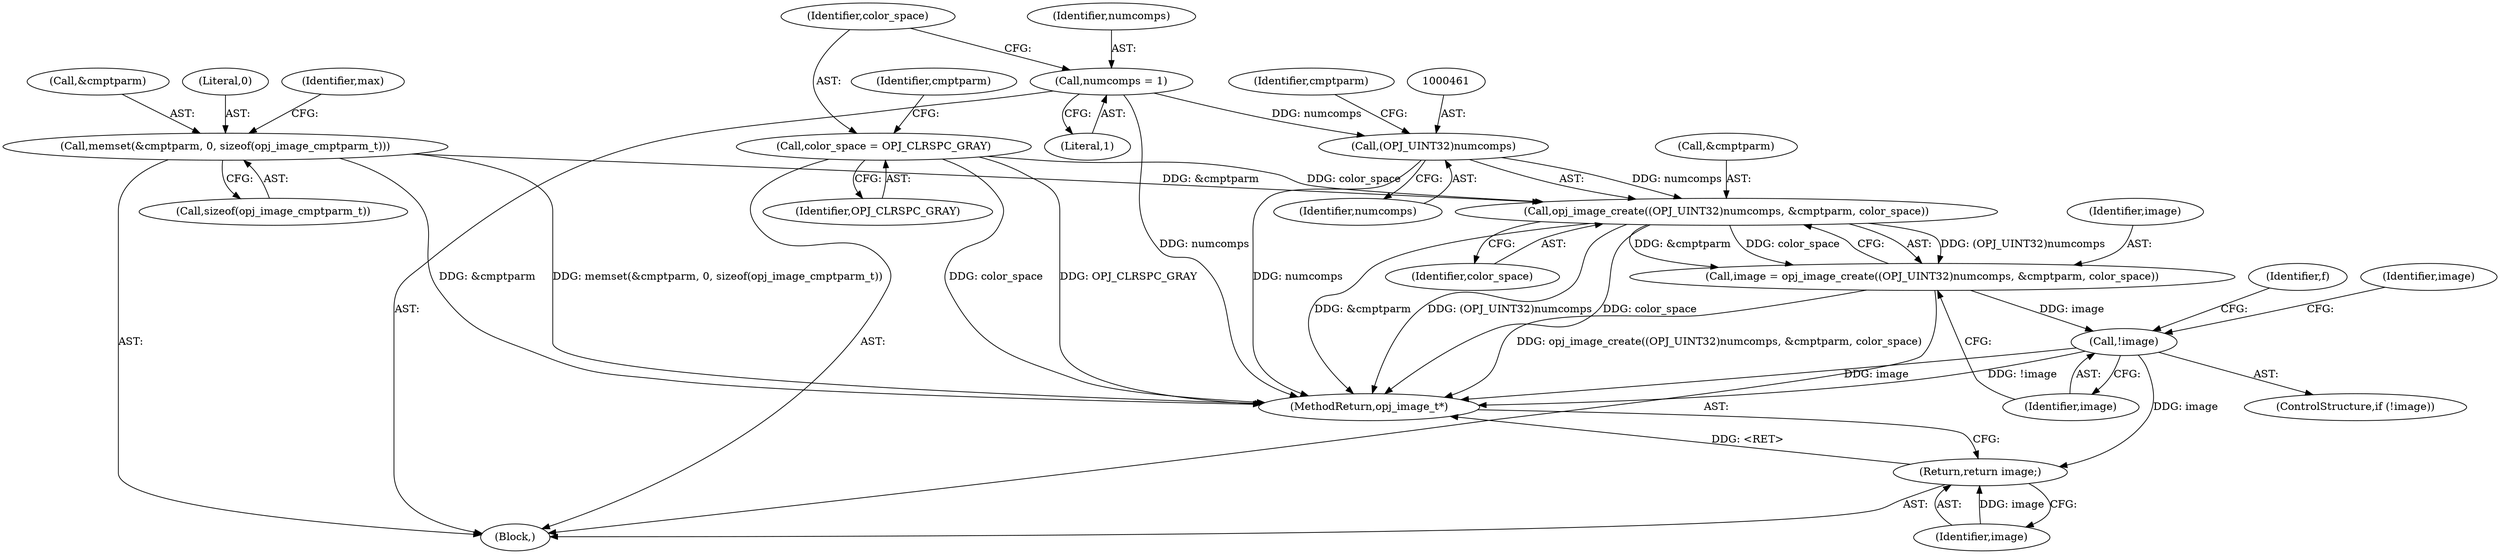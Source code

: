digraph "0_openjpeg_e5285319229a5d77bf316bb0d3a6cbd3cb8666d9@API" {
"1000459" [label="(Call,opj_image_create((OPJ_UINT32)numcomps, &cmptparm, color_space))"];
"1000460" [label="(Call,(OPJ_UINT32)numcomps)"];
"1000139" [label="(Call,numcomps = 1)"];
"1000145" [label="(Call,memset(&cmptparm, 0, sizeof(opj_image_cmptparm_t)))"];
"1000142" [label="(Call,color_space = OPJ_CLRSPC_GRAY)"];
"1000457" [label="(Call,image = opj_image_create((OPJ_UINT32)numcomps, &cmptparm, color_space))"];
"1000467" [label="(Call,!image)"];
"1000663" [label="(Return,return image;)"];
"1000459" [label="(Call,opj_image_create((OPJ_UINT32)numcomps, &cmptparm, color_space))"];
"1000457" [label="(Call,image = opj_image_create((OPJ_UINT32)numcomps, &cmptparm, color_space))"];
"1000146" [label="(Call,&cmptparm)"];
"1000142" [label="(Call,color_space = OPJ_CLRSPC_GRAY)"];
"1000108" [label="(Block,)"];
"1000465" [label="(Identifier,color_space)"];
"1000664" [label="(Identifier,image)"];
"1000148" [label="(Literal,0)"];
"1000140" [label="(Identifier,numcomps)"];
"1000143" [label="(Identifier,color_space)"];
"1000458" [label="(Identifier,image)"];
"1000464" [label="(Identifier,cmptparm)"];
"1000468" [label="(Identifier,image)"];
"1000471" [label="(Identifier,f)"];
"1000149" [label="(Call,sizeof(opj_image_cmptparm_t))"];
"1000466" [label="(ControlStructure,if (!image))"];
"1000141" [label="(Literal,1)"];
"1000462" [label="(Identifier,numcomps)"];
"1000467" [label="(Call,!image)"];
"1000463" [label="(Call,&cmptparm)"];
"1000147" [label="(Identifier,cmptparm)"];
"1000663" [label="(Return,return image;)"];
"1000145" [label="(Call,memset(&cmptparm, 0, sizeof(opj_image_cmptparm_t)))"];
"1000152" [label="(Identifier,max)"];
"1000139" [label="(Call,numcomps = 1)"];
"1000665" [label="(MethodReturn,opj_image_t*)"];
"1000144" [label="(Identifier,OPJ_CLRSPC_GRAY)"];
"1000460" [label="(Call,(OPJ_UINT32)numcomps)"];
"1000476" [label="(Identifier,image)"];
"1000459" -> "1000457"  [label="AST: "];
"1000459" -> "1000465"  [label="CFG: "];
"1000460" -> "1000459"  [label="AST: "];
"1000463" -> "1000459"  [label="AST: "];
"1000465" -> "1000459"  [label="AST: "];
"1000457" -> "1000459"  [label="CFG: "];
"1000459" -> "1000665"  [label="DDG: (OPJ_UINT32)numcomps"];
"1000459" -> "1000665"  [label="DDG: color_space"];
"1000459" -> "1000665"  [label="DDG: &cmptparm"];
"1000459" -> "1000457"  [label="DDG: (OPJ_UINT32)numcomps"];
"1000459" -> "1000457"  [label="DDG: &cmptparm"];
"1000459" -> "1000457"  [label="DDG: color_space"];
"1000460" -> "1000459"  [label="DDG: numcomps"];
"1000145" -> "1000459"  [label="DDG: &cmptparm"];
"1000142" -> "1000459"  [label="DDG: color_space"];
"1000460" -> "1000462"  [label="CFG: "];
"1000461" -> "1000460"  [label="AST: "];
"1000462" -> "1000460"  [label="AST: "];
"1000464" -> "1000460"  [label="CFG: "];
"1000460" -> "1000665"  [label="DDG: numcomps"];
"1000139" -> "1000460"  [label="DDG: numcomps"];
"1000139" -> "1000108"  [label="AST: "];
"1000139" -> "1000141"  [label="CFG: "];
"1000140" -> "1000139"  [label="AST: "];
"1000141" -> "1000139"  [label="AST: "];
"1000143" -> "1000139"  [label="CFG: "];
"1000139" -> "1000665"  [label="DDG: numcomps"];
"1000145" -> "1000108"  [label="AST: "];
"1000145" -> "1000149"  [label="CFG: "];
"1000146" -> "1000145"  [label="AST: "];
"1000148" -> "1000145"  [label="AST: "];
"1000149" -> "1000145"  [label="AST: "];
"1000152" -> "1000145"  [label="CFG: "];
"1000145" -> "1000665"  [label="DDG: memset(&cmptparm, 0, sizeof(opj_image_cmptparm_t))"];
"1000145" -> "1000665"  [label="DDG: &cmptparm"];
"1000142" -> "1000108"  [label="AST: "];
"1000142" -> "1000144"  [label="CFG: "];
"1000143" -> "1000142"  [label="AST: "];
"1000144" -> "1000142"  [label="AST: "];
"1000147" -> "1000142"  [label="CFG: "];
"1000142" -> "1000665"  [label="DDG: OPJ_CLRSPC_GRAY"];
"1000142" -> "1000665"  [label="DDG: color_space"];
"1000457" -> "1000108"  [label="AST: "];
"1000458" -> "1000457"  [label="AST: "];
"1000468" -> "1000457"  [label="CFG: "];
"1000457" -> "1000665"  [label="DDG: opj_image_create((OPJ_UINT32)numcomps, &cmptparm, color_space)"];
"1000457" -> "1000467"  [label="DDG: image"];
"1000467" -> "1000466"  [label="AST: "];
"1000467" -> "1000468"  [label="CFG: "];
"1000468" -> "1000467"  [label="AST: "];
"1000471" -> "1000467"  [label="CFG: "];
"1000476" -> "1000467"  [label="CFG: "];
"1000467" -> "1000665"  [label="DDG: image"];
"1000467" -> "1000665"  [label="DDG: !image"];
"1000467" -> "1000663"  [label="DDG: image"];
"1000663" -> "1000108"  [label="AST: "];
"1000663" -> "1000664"  [label="CFG: "];
"1000664" -> "1000663"  [label="AST: "];
"1000665" -> "1000663"  [label="CFG: "];
"1000663" -> "1000665"  [label="DDG: <RET>"];
"1000664" -> "1000663"  [label="DDG: image"];
}
